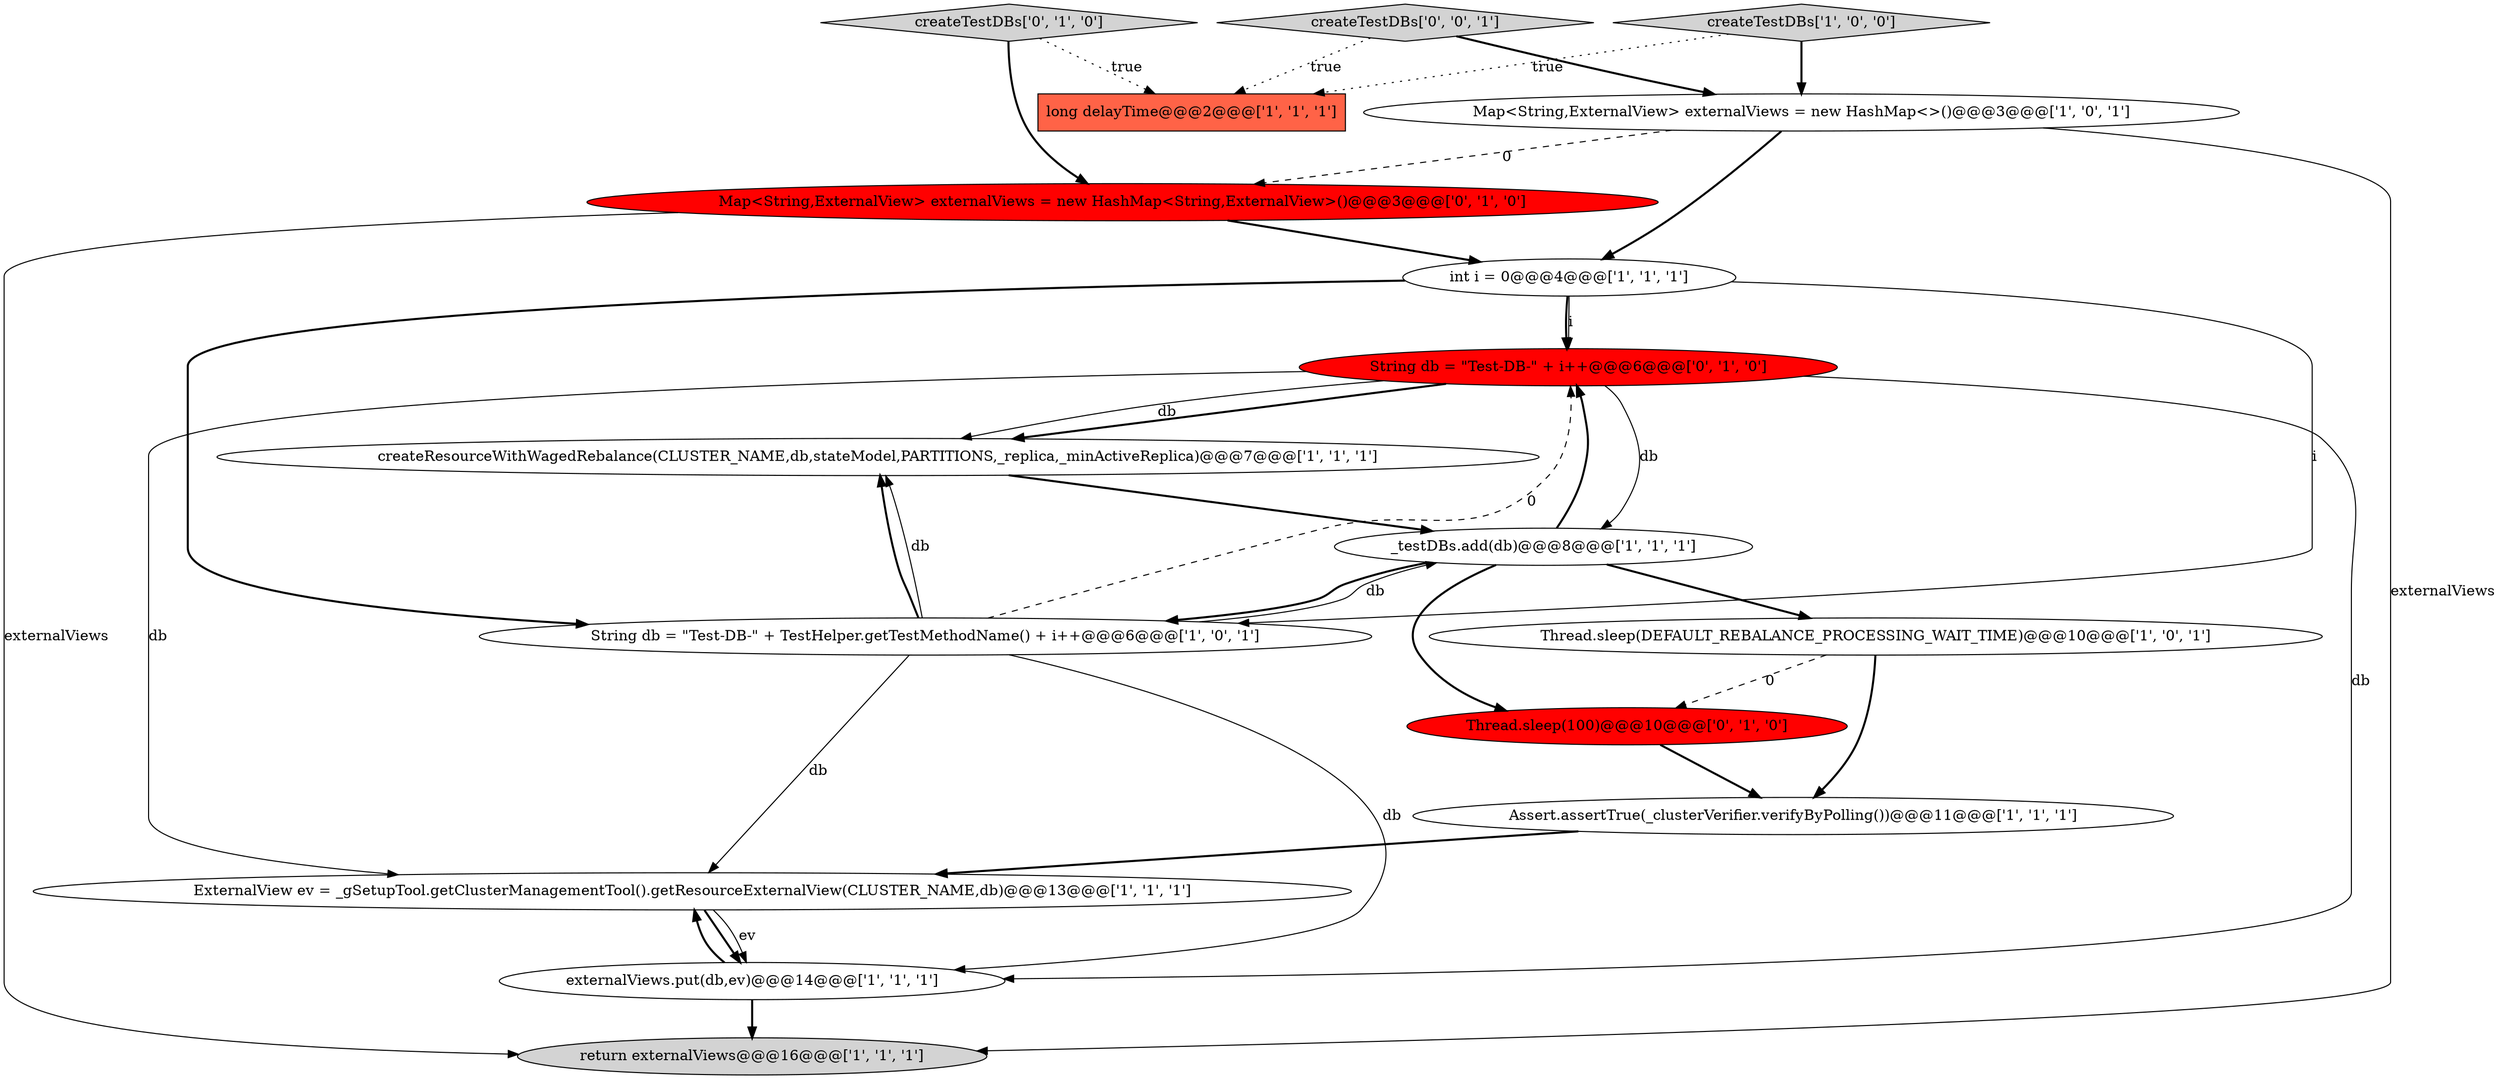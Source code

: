 digraph {
10 [style = filled, label = "ExternalView ev = _gSetupTool.getClusterManagementTool().getResourceExternalView(CLUSTER_NAME,db)@@@13@@@['1', '1', '1']", fillcolor = white, shape = ellipse image = "AAA0AAABBB1BBB"];
2 [style = filled, label = "createResourceWithWagedRebalance(CLUSTER_NAME,db,stateModel,PARTITIONS,_replica,_minActiveReplica)@@@7@@@['1', '1', '1']", fillcolor = white, shape = ellipse image = "AAA0AAABBB1BBB"];
11 [style = filled, label = "Thread.sleep(DEFAULT_REBALANCE_PROCESSING_WAIT_TIME)@@@10@@@['1', '0', '1']", fillcolor = white, shape = ellipse image = "AAA0AAABBB1BBB"];
7 [style = filled, label = "_testDBs.add(db)@@@8@@@['1', '1', '1']", fillcolor = white, shape = ellipse image = "AAA0AAABBB1BBB"];
13 [style = filled, label = "Thread.sleep(100)@@@10@@@['0', '1', '0']", fillcolor = red, shape = ellipse image = "AAA1AAABBB2BBB"];
9 [style = filled, label = "long delayTime@@@2@@@['1', '1', '1']", fillcolor = tomato, shape = box image = "AAA0AAABBB1BBB"];
12 [style = filled, label = "Map<String,ExternalView> externalViews = new HashMap<String,ExternalView>()@@@3@@@['0', '1', '0']", fillcolor = red, shape = ellipse image = "AAA1AAABBB2BBB"];
8 [style = filled, label = "Map<String,ExternalView> externalViews = new HashMap<>()@@@3@@@['1', '0', '1']", fillcolor = white, shape = ellipse image = "AAA0AAABBB1BBB"];
1 [style = filled, label = "int i = 0@@@4@@@['1', '1', '1']", fillcolor = white, shape = ellipse image = "AAA0AAABBB1BBB"];
16 [style = filled, label = "createTestDBs['0', '0', '1']", fillcolor = lightgray, shape = diamond image = "AAA0AAABBB3BBB"];
5 [style = filled, label = "createTestDBs['1', '0', '0']", fillcolor = lightgray, shape = diamond image = "AAA0AAABBB1BBB"];
15 [style = filled, label = "String db = \"Test-DB-\" + i++@@@6@@@['0', '1', '0']", fillcolor = red, shape = ellipse image = "AAA1AAABBB2BBB"];
0 [style = filled, label = "externalViews.put(db,ev)@@@14@@@['1', '1', '1']", fillcolor = white, shape = ellipse image = "AAA0AAABBB1BBB"];
3 [style = filled, label = "Assert.assertTrue(_clusterVerifier.verifyByPolling())@@@11@@@['1', '1', '1']", fillcolor = white, shape = ellipse image = "AAA0AAABBB1BBB"];
6 [style = filled, label = "return externalViews@@@16@@@['1', '1', '1']", fillcolor = lightgray, shape = ellipse image = "AAA0AAABBB1BBB"];
4 [style = filled, label = "String db = \"Test-DB-\" + TestHelper.getTestMethodName() + i++@@@6@@@['1', '0', '1']", fillcolor = white, shape = ellipse image = "AAA0AAABBB1BBB"];
14 [style = filled, label = "createTestDBs['0', '1', '0']", fillcolor = lightgray, shape = diamond image = "AAA0AAABBB2BBB"];
7->13 [style = bold, label=""];
5->8 [style = bold, label=""];
15->7 [style = solid, label="db"];
1->4 [style = bold, label=""];
15->2 [style = bold, label=""];
16->9 [style = dotted, label="true"];
7->11 [style = bold, label=""];
4->7 [style = solid, label="db"];
4->0 [style = solid, label="db"];
16->8 [style = bold, label=""];
0->6 [style = bold, label=""];
4->2 [style = solid, label="db"];
1->15 [style = bold, label=""];
8->12 [style = dashed, label="0"];
4->2 [style = bold, label=""];
7->4 [style = bold, label=""];
1->4 [style = solid, label="i"];
15->2 [style = solid, label="db"];
12->1 [style = bold, label=""];
1->15 [style = solid, label="i"];
15->0 [style = solid, label="db"];
8->1 [style = bold, label=""];
3->10 [style = bold, label=""];
15->10 [style = solid, label="db"];
0->10 [style = bold, label=""];
12->6 [style = solid, label="externalViews"];
11->13 [style = dashed, label="0"];
13->3 [style = bold, label=""];
4->10 [style = solid, label="db"];
8->6 [style = solid, label="externalViews"];
11->3 [style = bold, label=""];
4->15 [style = dashed, label="0"];
14->12 [style = bold, label=""];
10->0 [style = bold, label=""];
10->0 [style = solid, label="ev"];
5->9 [style = dotted, label="true"];
7->15 [style = bold, label=""];
14->9 [style = dotted, label="true"];
2->7 [style = bold, label=""];
}
